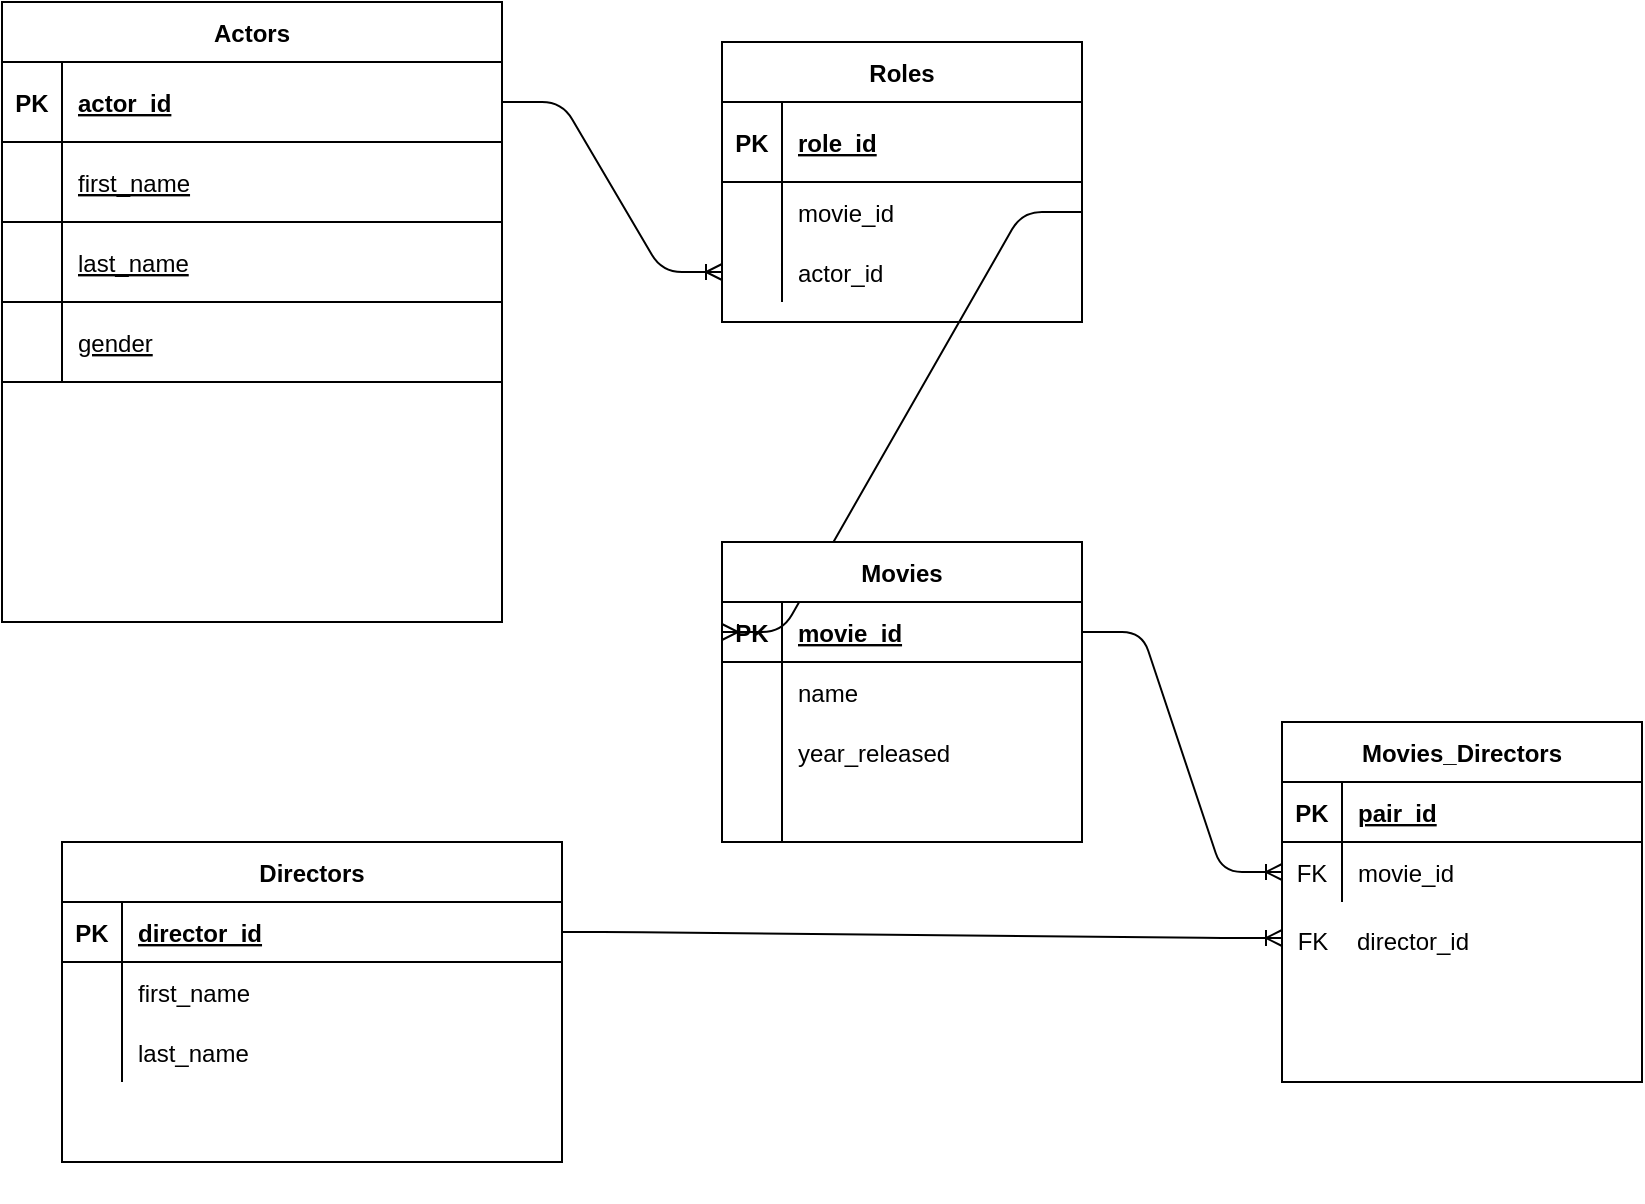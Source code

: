 <mxfile version="13.5.3" type="google"><diagram id="R2lEEEUBdFMjLlhIrx00" name="Page-1"><mxGraphModel dx="520" dy="508" grid="1" gridSize="10" guides="1" tooltips="1" connect="1" arrows="1" fold="1" page="1" pageScale="1" pageWidth="850" pageHeight="1100" math="0" shadow="0" extFonts="Permanent Marker^https://fonts.googleapis.com/css?family=Permanent+Marker"><root><mxCell id="0"/><mxCell id="1" parent="0"/><mxCell id="zHfzM9yVKsgdd0XgRCLw-86" value="" style="group" parent="1" vertex="1" connectable="0"><mxGeometry x="650" y="400" width="180" height="180" as="geometry"/></mxCell><mxCell id="zHfzM9yVKsgdd0XgRCLw-84" value="director_id" style="text;html=1;align=center;verticalAlign=middle;resizable=0;points=[];autosize=1;" parent="zHfzM9yVKsgdd0XgRCLw-86" vertex="1"><mxGeometry x="30" y="100" width="70" height="20" as="geometry"/></mxCell><mxCell id="zHfzM9yVKsgdd0XgRCLw-46" value="Movies_Directors" style="shape=table;startSize=30;container=1;collapsible=1;childLayout=tableLayout;fixedRows=1;rowLines=0;fontStyle=1;align=center;resizeLast=1;" parent="zHfzM9yVKsgdd0XgRCLw-86" vertex="1"><mxGeometry width="180" height="180" as="geometry"/></mxCell><mxCell id="zHfzM9yVKsgdd0XgRCLw-47" value="" style="shape=partialRectangle;collapsible=0;dropTarget=0;pointerEvents=0;fillColor=none;top=0;left=0;bottom=1;right=0;points=[[0,0.5],[1,0.5]];portConstraint=eastwest;" parent="zHfzM9yVKsgdd0XgRCLw-46" vertex="1"><mxGeometry y="30" width="180" height="30" as="geometry"/></mxCell><mxCell id="zHfzM9yVKsgdd0XgRCLw-48" value="PK" style="shape=partialRectangle;connectable=0;fillColor=none;top=0;left=0;bottom=0;right=0;fontStyle=1;overflow=hidden;" parent="zHfzM9yVKsgdd0XgRCLw-47" vertex="1"><mxGeometry width="30" height="30" as="geometry"/></mxCell><mxCell id="zHfzM9yVKsgdd0XgRCLw-49" value="pair_id" style="shape=partialRectangle;connectable=0;fillColor=none;top=0;left=0;bottom=0;right=0;align=left;spacingLeft=6;fontStyle=5;overflow=hidden;" parent="zHfzM9yVKsgdd0XgRCLw-47" vertex="1"><mxGeometry x="30" width="150" height="30" as="geometry"/></mxCell><mxCell id="zHfzM9yVKsgdd0XgRCLw-53" value="" style="shape=partialRectangle;collapsible=0;dropTarget=0;pointerEvents=0;fillColor=none;top=0;left=0;bottom=0;right=0;points=[[0,0.5],[1,0.5]];portConstraint=eastwest;" parent="zHfzM9yVKsgdd0XgRCLw-46" vertex="1"><mxGeometry y="60" width="180" height="30" as="geometry"/></mxCell><mxCell id="zHfzM9yVKsgdd0XgRCLw-54" value="FK" style="shape=partialRectangle;connectable=0;fillColor=none;top=0;left=0;bottom=0;right=0;editable=1;overflow=hidden;" parent="zHfzM9yVKsgdd0XgRCLw-53" vertex="1"><mxGeometry width="30" height="30" as="geometry"/></mxCell><mxCell id="zHfzM9yVKsgdd0XgRCLw-55" value="movie_id" style="shape=partialRectangle;connectable=0;fillColor=none;top=0;left=0;bottom=0;right=0;align=left;spacingLeft=6;overflow=hidden;" parent="zHfzM9yVKsgdd0XgRCLw-53" vertex="1"><mxGeometry x="30" width="150" height="30" as="geometry"/></mxCell><mxCell id="zHfzM9yVKsgdd0XgRCLw-85" value="FK" style="text;html=1;align=center;verticalAlign=middle;resizable=0;points=[];autosize=1;" parent="zHfzM9yVKsgdd0XgRCLw-86" vertex="1"><mxGeometry y="100" width="30" height="20" as="geometry"/></mxCell><mxCell id="C-vyLk0tnHw3VtMMgP7b-23" value="Actors" style="shape=table;startSize=30;container=1;collapsible=1;childLayout=tableLayout;fixedRows=1;rowLines=0;fontStyle=1;align=center;resizeLast=1;movable=1;resizable=0;rotatable=1;deletable=1;editable=1;connectable=1;" parent="1" vertex="1"><mxGeometry x="10" y="40" width="250" height="310" as="geometry"/></mxCell><mxCell id="C-vyLk0tnHw3VtMMgP7b-24" value="" style="shape=partialRectangle;collapsible=0;dropTarget=0;pointerEvents=0;fillColor=none;points=[[0,0.5],[1,0.5]];portConstraint=eastwest;top=0;left=0;right=0;bottom=1;" parent="C-vyLk0tnHw3VtMMgP7b-23" vertex="1"><mxGeometry y="30" width="250" height="40" as="geometry"/></mxCell><mxCell id="C-vyLk0tnHw3VtMMgP7b-25" value="PK" style="shape=partialRectangle;overflow=hidden;connectable=0;fillColor=none;top=0;left=0;bottom=0;right=0;fontStyle=1;" parent="C-vyLk0tnHw3VtMMgP7b-24" vertex="1"><mxGeometry width="30" height="40" as="geometry"/></mxCell><mxCell id="C-vyLk0tnHw3VtMMgP7b-26" value="actor_id" style="shape=partialRectangle;overflow=hidden;connectable=0;fillColor=none;top=0;left=0;bottom=0;right=0;align=left;spacingLeft=6;fontStyle=5;" parent="C-vyLk0tnHw3VtMMgP7b-24" vertex="1"><mxGeometry x="30" width="220" height="40" as="geometry"/></mxCell><mxCell id="zHfzM9yVKsgdd0XgRCLw-92" value="" style="shape=partialRectangle;collapsible=0;dropTarget=0;pointerEvents=0;fillColor=none;points=[[0,0.5],[1,0.5]];portConstraint=eastwest;top=0;left=0;right=0;bottom=1;" parent="C-vyLk0tnHw3VtMMgP7b-23" vertex="1"><mxGeometry y="70" width="250" height="40" as="geometry"/></mxCell><mxCell id="zHfzM9yVKsgdd0XgRCLw-93" value="" style="shape=partialRectangle;overflow=hidden;connectable=0;fillColor=none;top=0;left=0;bottom=0;right=0;fontStyle=1;" parent="zHfzM9yVKsgdd0XgRCLw-92" vertex="1"><mxGeometry width="30" height="40" as="geometry"/></mxCell><mxCell id="zHfzM9yVKsgdd0XgRCLw-94" value="first_name" style="shape=partialRectangle;overflow=hidden;connectable=0;fillColor=none;top=0;left=0;bottom=0;right=0;align=left;spacingLeft=6;fontStyle=4;" parent="zHfzM9yVKsgdd0XgRCLw-92" vertex="1"><mxGeometry x="30" width="220" height="40" as="geometry"/></mxCell><mxCell id="zHfzM9yVKsgdd0XgRCLw-95" value="" style="shape=partialRectangle;collapsible=0;dropTarget=0;pointerEvents=0;fillColor=none;points=[[0,0.5],[1,0.5]];portConstraint=eastwest;top=0;left=0;right=0;bottom=1;" parent="C-vyLk0tnHw3VtMMgP7b-23" vertex="1"><mxGeometry y="110" width="250" height="40" as="geometry"/></mxCell><mxCell id="zHfzM9yVKsgdd0XgRCLw-96" value="" style="shape=partialRectangle;overflow=hidden;connectable=0;fillColor=none;top=0;left=0;bottom=0;right=0;fontStyle=1;" parent="zHfzM9yVKsgdd0XgRCLw-95" vertex="1"><mxGeometry width="30" height="40" as="geometry"/></mxCell><mxCell id="zHfzM9yVKsgdd0XgRCLw-97" value="last_name" style="shape=partialRectangle;overflow=hidden;connectable=0;fillColor=none;top=0;left=0;bottom=0;right=0;align=left;spacingLeft=6;fontStyle=4;" parent="zHfzM9yVKsgdd0XgRCLw-95" vertex="1"><mxGeometry x="30" width="220" height="40" as="geometry"/></mxCell><mxCell id="zHfzM9yVKsgdd0XgRCLw-121" value="" style="shape=partialRectangle;collapsible=0;dropTarget=0;pointerEvents=0;fillColor=none;points=[[0,0.5],[1,0.5]];portConstraint=eastwest;top=0;left=0;right=0;bottom=1;" parent="C-vyLk0tnHw3VtMMgP7b-23" vertex="1"><mxGeometry y="150" width="250" height="40" as="geometry"/></mxCell><mxCell id="zHfzM9yVKsgdd0XgRCLw-122" value="" style="shape=partialRectangle;overflow=hidden;connectable=0;fillColor=none;top=0;left=0;bottom=0;right=0;fontStyle=1;" parent="zHfzM9yVKsgdd0XgRCLw-121" vertex="1"><mxGeometry width="30" height="40" as="geometry"/></mxCell><mxCell id="zHfzM9yVKsgdd0XgRCLw-123" value="gender" style="shape=partialRectangle;overflow=hidden;connectable=0;fillColor=none;top=0;left=0;bottom=0;right=0;align=left;spacingLeft=6;fontStyle=4;" parent="zHfzM9yVKsgdd0XgRCLw-121" vertex="1"><mxGeometry x="30" width="220" height="40" as="geometry"/></mxCell><mxCell id="zHfzM9yVKsgdd0XgRCLw-124" value="" style="edgeStyle=entityRelationEdgeStyle;fontSize=12;html=1;endArrow=ERoneToMany;exitX=1;exitY=0.5;exitDx=0;exitDy=0;entryX=0;entryY=0.5;entryDx=0;entryDy=0;" parent="1" source="C-vyLk0tnHw3VtMMgP7b-24" target="zHfzM9yVKsgdd0XgRCLw-40" edge="1"><mxGeometry width="100" height="100" relative="1" as="geometry"><mxPoint x="400" y="450" as="sourcePoint"/><mxPoint x="500" y="350" as="targetPoint"/></mxGeometry></mxCell><mxCell id="zHfzM9yVKsgdd0XgRCLw-33" value="Roles" style="shape=table;startSize=30;container=1;collapsible=1;childLayout=tableLayout;fixedRows=1;rowLines=0;fontStyle=1;align=center;resizeLast=1;" parent="1" vertex="1"><mxGeometry x="370" y="60" width="180" height="140" as="geometry"/></mxCell><mxCell id="zHfzM9yVKsgdd0XgRCLw-34" value="" style="shape=partialRectangle;collapsible=0;dropTarget=0;pointerEvents=0;fillColor=none;top=0;left=0;bottom=1;right=0;points=[[0,0.5],[1,0.5]];portConstraint=eastwest;" parent="zHfzM9yVKsgdd0XgRCLw-33" vertex="1"><mxGeometry y="30" width="180" height="40" as="geometry"/></mxCell><mxCell id="zHfzM9yVKsgdd0XgRCLw-35" value="PK" style="shape=partialRectangle;connectable=0;fillColor=none;top=0;left=0;bottom=0;right=0;fontStyle=1;overflow=hidden;" parent="zHfzM9yVKsgdd0XgRCLw-34" vertex="1"><mxGeometry width="30" height="40" as="geometry"/></mxCell><mxCell id="zHfzM9yVKsgdd0XgRCLw-36" value="role_id" style="shape=partialRectangle;connectable=0;fillColor=none;top=0;left=0;bottom=0;right=0;align=left;spacingLeft=6;fontStyle=5;overflow=hidden;" parent="zHfzM9yVKsgdd0XgRCLw-34" vertex="1"><mxGeometry x="30" width="150" height="40" as="geometry"/></mxCell><mxCell id="zHfzM9yVKsgdd0XgRCLw-37" value="" style="shape=partialRectangle;collapsible=0;dropTarget=0;pointerEvents=0;fillColor=none;top=0;left=0;bottom=0;right=0;points=[[0,0.5],[1,0.5]];portConstraint=eastwest;" parent="zHfzM9yVKsgdd0XgRCLw-33" vertex="1"><mxGeometry y="70" width="180" height="30" as="geometry"/></mxCell><mxCell id="zHfzM9yVKsgdd0XgRCLw-38" value="" style="shape=partialRectangle;connectable=0;fillColor=none;top=0;left=0;bottom=0;right=0;editable=1;overflow=hidden;" parent="zHfzM9yVKsgdd0XgRCLw-37" vertex="1"><mxGeometry width="30" height="30" as="geometry"/></mxCell><mxCell id="zHfzM9yVKsgdd0XgRCLw-39" value="movie_id" style="shape=partialRectangle;connectable=0;fillColor=none;top=0;left=0;bottom=0;right=0;align=left;spacingLeft=6;overflow=hidden;" parent="zHfzM9yVKsgdd0XgRCLw-37" vertex="1"><mxGeometry x="30" width="150" height="30" as="geometry"/></mxCell><mxCell id="zHfzM9yVKsgdd0XgRCLw-40" value="" style="shape=partialRectangle;collapsible=0;dropTarget=0;pointerEvents=0;fillColor=none;top=0;left=0;bottom=0;right=0;points=[[0,0.5],[1,0.5]];portConstraint=eastwest;" parent="zHfzM9yVKsgdd0XgRCLw-33" vertex="1"><mxGeometry y="100" width="180" height="30" as="geometry"/></mxCell><mxCell id="zHfzM9yVKsgdd0XgRCLw-41" value="" style="shape=partialRectangle;connectable=0;fillColor=none;top=0;left=0;bottom=0;right=0;editable=1;overflow=hidden;" parent="zHfzM9yVKsgdd0XgRCLw-40" vertex="1"><mxGeometry width="30" height="30" as="geometry"/></mxCell><mxCell id="zHfzM9yVKsgdd0XgRCLw-42" value="actor_id" style="shape=partialRectangle;connectable=0;fillColor=none;top=0;left=0;bottom=0;right=0;align=left;spacingLeft=6;overflow=hidden;" parent="zHfzM9yVKsgdd0XgRCLw-40" vertex="1"><mxGeometry x="30" width="150" height="30" as="geometry"/></mxCell><mxCell id="zHfzM9yVKsgdd0XgRCLw-128" value="" style="edgeStyle=entityRelationEdgeStyle;fontSize=12;html=1;endArrow=ERoneToMany;exitX=1;exitY=0.5;exitDx=0;exitDy=0;entryX=0;entryY=0.5;entryDx=0;entryDy=0;" parent="1" source="zHfzM9yVKsgdd0XgRCLw-37" target="zHfzM9yVKsgdd0XgRCLw-21" edge="1"><mxGeometry width="100" height="100" relative="1" as="geometry"><mxPoint x="400" y="450" as="sourcePoint"/><mxPoint x="500" y="350" as="targetPoint"/></mxGeometry></mxCell><mxCell id="zHfzM9yVKsgdd0XgRCLw-20" value="Movies" style="shape=table;startSize=30;container=1;collapsible=1;childLayout=tableLayout;fixedRows=1;rowLines=0;fontStyle=1;align=center;resizeLast=1;" parent="1" vertex="1"><mxGeometry x="370" y="310" width="180" height="150" as="geometry"/></mxCell><mxCell id="zHfzM9yVKsgdd0XgRCLw-21" value="" style="shape=partialRectangle;collapsible=0;dropTarget=0;pointerEvents=0;fillColor=none;top=0;left=0;bottom=1;right=0;points=[[0,0.5],[1,0.5]];portConstraint=eastwest;" parent="zHfzM9yVKsgdd0XgRCLw-20" vertex="1"><mxGeometry y="30" width="180" height="30" as="geometry"/></mxCell><mxCell id="zHfzM9yVKsgdd0XgRCLw-22" value="PK" style="shape=partialRectangle;connectable=0;fillColor=none;top=0;left=0;bottom=0;right=0;fontStyle=1;overflow=hidden;" parent="zHfzM9yVKsgdd0XgRCLw-21" vertex="1"><mxGeometry width="30" height="30" as="geometry"/></mxCell><mxCell id="zHfzM9yVKsgdd0XgRCLw-23" value="movie_id" style="shape=partialRectangle;connectable=0;fillColor=none;top=0;left=0;bottom=0;right=0;align=left;spacingLeft=6;fontStyle=5;overflow=hidden;" parent="zHfzM9yVKsgdd0XgRCLw-21" vertex="1"><mxGeometry x="30" width="150" height="30" as="geometry"/></mxCell><mxCell id="zHfzM9yVKsgdd0XgRCLw-24" value="" style="shape=partialRectangle;collapsible=0;dropTarget=0;pointerEvents=0;fillColor=none;top=0;left=0;bottom=0;right=0;points=[[0,0.5],[1,0.5]];portConstraint=eastwest;" parent="zHfzM9yVKsgdd0XgRCLw-20" vertex="1"><mxGeometry y="60" width="180" height="30" as="geometry"/></mxCell><mxCell id="zHfzM9yVKsgdd0XgRCLw-25" value="" style="shape=partialRectangle;connectable=0;fillColor=none;top=0;left=0;bottom=0;right=0;editable=1;overflow=hidden;" parent="zHfzM9yVKsgdd0XgRCLw-24" vertex="1"><mxGeometry width="30" height="30" as="geometry"/></mxCell><mxCell id="zHfzM9yVKsgdd0XgRCLw-26" value="name" style="shape=partialRectangle;connectable=0;fillColor=none;top=0;left=0;bottom=0;right=0;align=left;spacingLeft=6;overflow=hidden;" parent="zHfzM9yVKsgdd0XgRCLw-24" vertex="1"><mxGeometry x="30" width="150" height="30" as="geometry"/></mxCell><mxCell id="zHfzM9yVKsgdd0XgRCLw-27" value="" style="shape=partialRectangle;collapsible=0;dropTarget=0;pointerEvents=0;fillColor=none;top=0;left=0;bottom=0;right=0;points=[[0,0.5],[1,0.5]];portConstraint=eastwest;" parent="zHfzM9yVKsgdd0XgRCLw-20" vertex="1"><mxGeometry y="90" width="180" height="30" as="geometry"/></mxCell><mxCell id="zHfzM9yVKsgdd0XgRCLw-28" value="" style="shape=partialRectangle;connectable=0;fillColor=none;top=0;left=0;bottom=0;right=0;editable=1;overflow=hidden;" parent="zHfzM9yVKsgdd0XgRCLw-27" vertex="1"><mxGeometry width="30" height="30" as="geometry"/></mxCell><mxCell id="zHfzM9yVKsgdd0XgRCLw-29" value="year_released" style="shape=partialRectangle;connectable=0;fillColor=none;top=0;left=0;bottom=0;right=0;align=left;spacingLeft=6;overflow=hidden;" parent="zHfzM9yVKsgdd0XgRCLw-27" vertex="1"><mxGeometry x="30" width="150" height="30" as="geometry"/></mxCell><mxCell id="zHfzM9yVKsgdd0XgRCLw-125" value="" style="shape=partialRectangle;collapsible=0;dropTarget=0;pointerEvents=0;fillColor=none;top=0;left=0;bottom=0;right=0;points=[[0,0.5],[1,0.5]];portConstraint=eastwest;" parent="zHfzM9yVKsgdd0XgRCLw-20" vertex="1"><mxGeometry y="120" width="180" height="30" as="geometry"/></mxCell><mxCell id="zHfzM9yVKsgdd0XgRCLw-126" value="" style="shape=partialRectangle;connectable=0;fillColor=none;top=0;left=0;bottom=0;right=0;editable=1;overflow=hidden;" parent="zHfzM9yVKsgdd0XgRCLw-125" vertex="1"><mxGeometry width="30" height="30" as="geometry"/></mxCell><mxCell id="zHfzM9yVKsgdd0XgRCLw-127" value="" style="shape=partialRectangle;connectable=0;fillColor=none;top=0;left=0;bottom=0;right=0;align=left;spacingLeft=6;overflow=hidden;" parent="zHfzM9yVKsgdd0XgRCLw-125" vertex="1"><mxGeometry x="30" width="150" height="30" as="geometry"/></mxCell><mxCell id="zHfzM9yVKsgdd0XgRCLw-129" value="" style="edgeStyle=entityRelationEdgeStyle;fontSize=12;html=1;endArrow=ERoneToMany;entryX=0;entryY=0.5;entryDx=0;entryDy=0;" parent="1" source="zHfzM9yVKsgdd0XgRCLw-21" target="zHfzM9yVKsgdd0XgRCLw-53" edge="1"><mxGeometry width="100" height="100" relative="1" as="geometry"><mxPoint x="400" y="450" as="sourcePoint"/><mxPoint x="500" y="350" as="targetPoint"/></mxGeometry></mxCell><mxCell id="zHfzM9yVKsgdd0XgRCLw-89" value="" style="group;container=1;" parent="1" vertex="1" connectable="0"><mxGeometry x="40" y="480" width="250" height="160" as="geometry"/></mxCell><mxCell id="zHfzM9yVKsgdd0XgRCLw-7" value="Directors" style="shape=table;startSize=30;container=1;collapsible=1;childLayout=tableLayout;fixedRows=1;rowLines=0;fontStyle=1;align=center;resizeLast=1;" parent="zHfzM9yVKsgdd0XgRCLw-89" vertex="1"><mxGeometry y="-20" width="250" height="160" as="geometry"/></mxCell><mxCell id="zHfzM9yVKsgdd0XgRCLw-8" value="" style="shape=partialRectangle;collapsible=0;dropTarget=0;pointerEvents=0;fillColor=none;top=0;left=0;bottom=1;right=0;points=[[0,0.5],[1,0.5]];portConstraint=eastwest;" parent="zHfzM9yVKsgdd0XgRCLw-7" vertex="1"><mxGeometry y="30" width="250" height="30" as="geometry"/></mxCell><mxCell id="zHfzM9yVKsgdd0XgRCLw-9" value="PK" style="shape=partialRectangle;connectable=0;fillColor=none;top=0;left=0;bottom=0;right=0;fontStyle=1;overflow=hidden;" parent="zHfzM9yVKsgdd0XgRCLw-8" vertex="1"><mxGeometry width="30" height="30" as="geometry"/></mxCell><mxCell id="zHfzM9yVKsgdd0XgRCLw-10" value="director_id" style="shape=partialRectangle;connectable=0;fillColor=none;top=0;left=0;bottom=0;right=0;align=left;spacingLeft=6;fontStyle=5;overflow=hidden;" parent="zHfzM9yVKsgdd0XgRCLw-8" vertex="1"><mxGeometry x="30" width="220" height="30" as="geometry"/></mxCell><mxCell id="zHfzM9yVKsgdd0XgRCLw-11" value="" style="shape=partialRectangle;collapsible=0;dropTarget=0;pointerEvents=0;fillColor=none;top=0;left=0;bottom=0;right=0;points=[[0,0.5],[1,0.5]];portConstraint=eastwest;" parent="zHfzM9yVKsgdd0XgRCLw-7" vertex="1"><mxGeometry y="60" width="250" height="30" as="geometry"/></mxCell><mxCell id="zHfzM9yVKsgdd0XgRCLw-12" value="" style="shape=partialRectangle;connectable=0;fillColor=none;top=0;left=0;bottom=0;right=0;editable=1;overflow=hidden;" parent="zHfzM9yVKsgdd0XgRCLw-11" vertex="1"><mxGeometry width="30" height="30" as="geometry"/></mxCell><mxCell id="zHfzM9yVKsgdd0XgRCLw-13" value="first_name" style="shape=partialRectangle;connectable=0;fillColor=none;top=0;left=0;bottom=0;right=0;align=left;spacingLeft=6;overflow=hidden;" parent="zHfzM9yVKsgdd0XgRCLw-11" vertex="1"><mxGeometry x="30" width="220" height="30" as="geometry"/></mxCell><mxCell id="zHfzM9yVKsgdd0XgRCLw-14" value="" style="shape=partialRectangle;collapsible=0;dropTarget=0;pointerEvents=0;fillColor=none;top=0;left=0;bottom=0;right=0;points=[[0,0.5],[1,0.5]];portConstraint=eastwest;" parent="zHfzM9yVKsgdd0XgRCLw-7" vertex="1"><mxGeometry y="90" width="250" height="30" as="geometry"/></mxCell><mxCell id="zHfzM9yVKsgdd0XgRCLw-15" value="" style="shape=partialRectangle;connectable=0;fillColor=none;top=0;left=0;bottom=0;right=0;editable=1;overflow=hidden;" parent="zHfzM9yVKsgdd0XgRCLw-14" vertex="1"><mxGeometry width="30" height="30" as="geometry"/></mxCell><mxCell id="zHfzM9yVKsgdd0XgRCLw-16" value="last_name" style="shape=partialRectangle;connectable=0;fillColor=none;top=0;left=0;bottom=0;right=0;align=left;spacingLeft=6;overflow=hidden;" parent="zHfzM9yVKsgdd0XgRCLw-14" vertex="1"><mxGeometry x="30" width="220" height="30" as="geometry"/></mxCell><mxCell id="zHfzM9yVKsgdd0XgRCLw-130" value="" style="edgeStyle=entityRelationEdgeStyle;fontSize=12;html=1;endArrow=ERoneToMany;exitX=1;exitY=0.5;exitDx=0;exitDy=0;entryX=0;entryY=0.4;entryDx=0;entryDy=0;entryPerimeter=0;" parent="1" source="zHfzM9yVKsgdd0XgRCLw-8" target="zHfzM9yVKsgdd0XgRCLw-85" edge="1"><mxGeometry width="100" height="100" relative="1" as="geometry"><mxPoint x="400" y="450" as="sourcePoint"/><mxPoint x="500" y="350" as="targetPoint"/></mxGeometry></mxCell></root></mxGraphModel></diagram></mxfile>